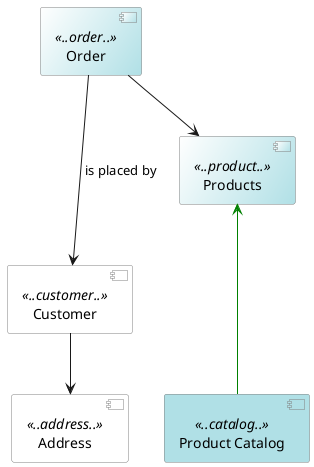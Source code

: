 @startuml

skinparam componentStyle uml2
skinparam component {
  BorderColor #grey
  BackgroundColor #white
}

[Address] <<..address..>>
[Customer] <<..customer..>>
[Order] <<..order..>> #white/PowderBlue
[Products] <<..product..>> #white/PowderBlue
[Product Catalog] <<..catalog..>> as catalog #PowderBlue


[Order] ---> [Customer] : is placed by
[Order] --> [Products]

[Customer] --> [Address]

[Products] <--[#green]- catalog


@enduml
